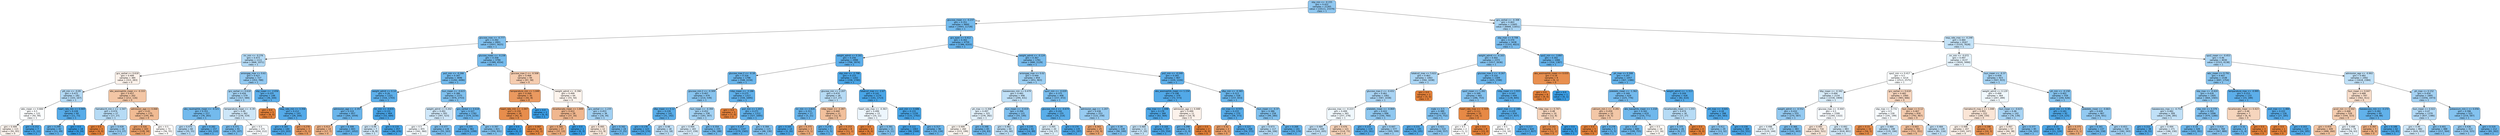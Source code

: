 digraph Tree {
node [shape=box, style="filled, rounded", color="black", fontname="helvetica"] ;
edge [fontname="helvetica"] ;
0 [label="sbp_min <= -0.155\ngini = 0.422\nsamples = 21265\nvalue = [10111, 23379]\nclass = 1", fillcolor="#8fc7f0"] ;
1 [label="glucose_mean <= -0.237\ngini = 0.351\nsamples = 9660\nvalue = [3443, 11728]\nclass = 1", fillcolor="#73baed"] ;
0 -> 1 [labeldistance=2.5, labelangle=45, headlabel="True"] ;
2 [label="glucose_max <= -0.777\ngini = 0.392\nsamples = 4901\nvalue = [2057, 5625]\nclass = 1", fillcolor="#81c1ef"] ;
1 -> 2 ;
3 [label="inr_min <= -0.276\ngini = 0.473\nsamples = 1111\nvalue = [668, 1071]\nclass = 1", fillcolor="#b4daf5"] ;
2 -> 3 ;
4 [label="gcs_verbal <= 0.618\ngini = 0.499\nsamples = 384\nvalue = [315, 283]\nclass = 0", fillcolor="#fcf2eb"] ;
3 -> 4 ;
5 [label="ptt_min <= -0.09\ngini = 0.472\nsamples = 182\nvalue = [103, 167]\nclass = 1", fillcolor="#b3d9f5"] ;
4 -> 5 ;
6 [label="wbc_mean <= 0.666\ngini = 0.5\nsamples = 122\nvalue = [92, 94]\nclass = 1", fillcolor="#fbfdfe"] ;
5 -> 6 ;
7 [label="gini = 0.499\nsamples = 115\nvalue = [91, 83]\nclass = 0", fillcolor="#fdf4ee"] ;
6 -> 7 ;
8 [label="gini = 0.153\nsamples = 7\nvalue = [1, 11]\nclass = 1", fillcolor="#4ba6e7"] ;
6 -> 8 ;
9 [label="heart_rate_min <= 0.069\ngini = 0.228\nsamples = 60\nvalue = [11, 73]\nclass = 1", fillcolor="#57ace9"] ;
5 -> 9 ;
10 [label="gini = 0.299\nsamples = 42\nvalue = [11, 49]\nclass = 1", fillcolor="#65b3eb"] ;
9 -> 10 ;
11 [label="gini = 0.0\nsamples = 18\nvalue = [0, 24]\nclass = 1", fillcolor="#399de5"] ;
9 -> 11 ;
12 [label="abs_eosinophils_mean <= -0.333\ngini = 0.457\nsamples = 202\nvalue = [212, 116]\nclass = 0", fillcolor="#f3c6a5"] ;
4 -> 12 ;
13 [label="hematocrit_min.1 <= -1.547\ngini = 0.474\nsamples = 27\nvalue = [17, 27]\nclass = 1", fillcolor="#b6dbf5"] ;
12 -> 13 ;
14 [label="gini = 0.0\nsamples = 3\nvalue = [4, 0]\nclass = 0", fillcolor="#e58139"] ;
13 -> 14 ;
15 [label="gini = 0.439\nsamples = 24\nvalue = [13, 27]\nclass = 1", fillcolor="#98ccf2"] ;
13 -> 15 ;
16 [label="admission_age <= 0.068\ngini = 0.43\nsamples = 175\nvalue = [195, 89]\nclass = 0", fillcolor="#f1bb93"] ;
12 -> 16 ;
17 [label="gini = 0.316\nsamples = 103\nvalue = [139, 34]\nclass = 0", fillcolor="#eba069"] ;
16 -> 17 ;
18 [label="gini = 0.5\nsamples = 72\nvalue = [56, 55]\nclass = 0", fillcolor="#fffdfb"] ;
16 -> 18 ;
19 [label="aniongap_max <= 0.61\ngini = 0.427\nsamples = 727\nvalue = [353, 788]\nclass = 1", fillcolor="#92c9f1"] ;
3 -> 19 ;
20 [label="gcs_verbal <= 0.618\ngini = 0.456\nsamples = 579\nvalue = [317, 584]\nclass = 1", fillcolor="#a4d2f3"] ;
19 -> 20 ;
21 [label="abs_neutrophils_mean <= -0.521\ngini = 0.351\nsamples = 217\nvalue = [78, 265]\nclass = 1", fillcolor="#73baed"] ;
20 -> 21 ;
22 [label="gini = 0.475\nsamples = 60\nvalue = [35, 55]\nclass = 1", fillcolor="#b7dbf6"] ;
21 -> 22 ;
23 [label="gini = 0.282\nsamples = 157\nvalue = [43, 210]\nclass = 1", fillcolor="#62b1ea"] ;
21 -> 23 ;
24 [label="temperature_mean <= -0.39\ngini = 0.49\nsamples = 362\nvalue = [239, 319]\nclass = 1", fillcolor="#cde6f8"] ;
20 -> 24 ;
25 [label="gini = 0.371\nsamples = 91\nvalue = [35, 107]\nclass = 1", fillcolor="#7abdee"] ;
24 -> 25 ;
26 [label="gini = 0.5\nsamples = 271\nvalue = [204, 212]\nclass = 1", fillcolor="#f8fbfe"] ;
24 -> 26 ;
27 [label="sbp_mean <= -2.656\ngini = 0.255\nsamples = 148\nvalue = [36, 204]\nclass = 1", fillcolor="#5caeea"] ;
19 -> 27 ;
28 [label="gini = 0.0\nsamples = 5\nvalue = [8, 0]\nclass = 0", fillcolor="#e58139"] ;
27 -> 28 ;
29 [label="resp_rate_min <= 3.356\ngini = 0.212\nsamples = 143\nvalue = [28, 204]\nclass = 1", fillcolor="#54aae9"] ;
27 -> 29 ;
30 [label="gini = 0.183\nsamples = 140\nvalue = [23, 203]\nclass = 1", fillcolor="#4fa8e8"] ;
29 -> 30 ;
31 [label="gini = 0.278\nsamples = 3\nvalue = [5, 1]\nclass = 0", fillcolor="#ea9a61"] ;
29 -> 31 ;
32 [label="glucose_mean <= -0.238\ngini = 0.358\nsamples = 3790\nvalue = [1389, 4554]\nclass = 1", fillcolor="#75bbed"] ;
2 -> 32 ;
33 [label="po2_min <= -0.266\ngini = 0.347\nsamples = 3696\nvalue = [1292, 4496]\nclass = 1", fillcolor="#72b9ec"] ;
32 -> 33 ;
34 [label="weight_admit <= 0.14\ngini = 0.26\nsamples = 1321\nvalue = [316, 1743]\nclass = 1", fillcolor="#5dafea"] ;
33 -> 34 ;
35 [label="admission_age <= -2.357\ngini = 0.319\nsamples = 857\nvalue = [264, 1059]\nclass = 1", fillcolor="#6ab5eb"] ;
34 -> 35 ;
36 [label="gini = 0.413\nsamples = 14\nvalue = [17, 7]\nclass = 0", fillcolor="#f0b58b"] ;
35 -> 36 ;
37 [label="gini = 0.308\nsamples = 843\nvalue = [247, 1052]\nclass = 1", fillcolor="#67b4eb"] ;
35 -> 37 ;
38 [label="inr_min <= -0.631\ngini = 0.131\nsamples = 464\nvalue = [52, 684]\nclass = 1", fillcolor="#48a4e7"] ;
34 -> 38 ;
39 [label="gini = 0.49\nsamples = 7\nvalue = [6, 8]\nclass = 1", fillcolor="#cee6f8"] ;
38 -> 39 ;
40 [label="gini = 0.119\nsamples = 457\nvalue = [46, 676]\nclass = 1", fillcolor="#46a4e7"] ;
38 -> 40 ;
41 [label="bun_mean <= -0.615\ngini = 0.386\nsamples = 2375\nvalue = [976, 2753]\nclass = 1", fillcolor="#7fc0ee"] ;
33 -> 41 ;
42 [label="weight_admit <= 0.202\ngini = 0.491\nsamples = 593\nvalue = [397, 523]\nclass = 1", fillcolor="#cfe7f9"] ;
41 -> 42 ;
43 [label="gini = 0.5\nsamples = 455\nvalue = [342, 360]\nclass = 1", fillcolor="#f5fafe"] ;
42 -> 43 ;
44 [label="gini = 0.377\nsamples = 138\nvalue = [55, 163]\nclass = 1", fillcolor="#7cbeee"] ;
42 -> 44 ;
45 [label="gcs_verbal <= 0.618\ngini = 0.327\nsamples = 1782\nvalue = [579, 2230]\nclass = 1", fillcolor="#6cb6ec"] ;
41 -> 45 ;
46 [label="gini = 0.255\nsamples = 961\nvalue = [229, 1299]\nclass = 1", fillcolor="#5caeea"] ;
45 -> 46 ;
47 [label="gini = 0.397\nsamples = 821\nvalue = [350, 931]\nclass = 1", fillcolor="#83c2ef"] ;
45 -> 47 ;
48 [label="glucose_max.2 <= -0.508\ngini = 0.468\nsamples = 94\nvalue = [97, 58]\nclass = 0", fillcolor="#f5ccaf"] ;
32 -> 48 ;
49 [label="temperature_min <= 1.049\ngini = 0.269\nsamples = 30\nvalue = [42, 8]\nclass = 0", fillcolor="#ea995f"] ;
48 -> 49 ;
50 [label="heart_rate_min <= -1.047\ngini = 0.159\nsamples = 28\nvalue = [42, 4]\nclass = 0", fillcolor="#e78d4c"] ;
49 -> 50 ;
51 [label="gini = 0.0\nsamples = 2\nvalue = [0, 2]\nclass = 1", fillcolor="#399de5"] ;
50 -> 51 ;
52 [label="gini = 0.087\nsamples = 26\nvalue = [42, 2]\nclass = 0", fillcolor="#e68742"] ;
50 -> 52 ;
53 [label="gini = 0.0\nsamples = 2\nvalue = [0, 4]\nclass = 1", fillcolor="#399de5"] ;
49 -> 53 ;
54 [label="weight_admit <= -0.396\ngini = 0.499\nsamples = 64\nvalue = [55, 50]\nclass = 0", fillcolor="#fdf4ed"] ;
48 -> 54 ;
55 [label="bicarbonate_mean <= 1.849\ngini = 0.422\nsamples = 28\nvalue = [37, 16]\nclass = 0", fillcolor="#f0b78f"] ;
54 -> 55 ;
56 [label="gini = 0.385\nsamples = 27\nvalue = [37, 13]\nclass = 0", fillcolor="#eead7f"] ;
55 -> 56 ;
57 [label="gini = 0.0\nsamples = 1\nvalue = [0, 3]\nclass = 1", fillcolor="#399de5"] ;
55 -> 57 ;
58 [label="gcs_verbal <= -1.235\ngini = 0.453\nsamples = 36\nvalue = [18, 34]\nclass = 1", fillcolor="#a2d1f3"] ;
54 -> 58 ;
59 [label="gini = 0.495\nsamples = 12\nvalue = [11, 9]\nclass = 0", fillcolor="#fae8db"] ;
58 -> 59 ;
60 [label="gini = 0.342\nsamples = 24\nvalue = [7, 25]\nclass = 1", fillcolor="#70b8ec"] ;
58 -> 60 ;
61 [label="gcs_eyes <= 0.412\ngini = 0.302\nsamples = 4759\nvalue = [1386, 6103]\nclass = 1", fillcolor="#66b3eb"] ;
1 -> 61 ;
62 [label="weight_admit <= 0.161\ngini = 0.256\nsamples = 2998\nvalue = [706, 3974]\nclass = 1", fillcolor="#5caeea"] ;
61 -> 62 ;
63 [label="glucose_max.2 <= -0.18\ngini = 0.316\nsamples = 1796\nvalue = [548, 2234]\nclass = 1", fillcolor="#6ab5eb"] ;
62 -> 63 ;
64 [label="glucose_min.2 <= -0.309\ngini = 0.407\nsamples = 479\nvalue = [214, 539]\nclass = 1", fillcolor="#88c4ef"] ;
63 -> 64 ;
65 [label="dbp_mean <= 0.12\ngini = 0.239\nsamples = 141\nvalue = [31, 192]\nclass = 1", fillcolor="#59ade9"] ;
64 -> 65 ;
66 [label="gini = 0.178\nsamples = 123\nvalue = [19, 174]\nclass = 1", fillcolor="#4fa8e8"] ;
65 -> 66 ;
67 [label="gini = 0.48\nsamples = 18\nvalue = [12, 18]\nclass = 1", fillcolor="#bddef6"] ;
65 -> 67 ;
68 [label="bun_mean <= -0.394\ngini = 0.452\nsamples = 338\nvalue = [183, 347]\nclass = 1", fillcolor="#a1d1f3"] ;
64 -> 68 ;
69 [label="gini = 0.494\nsamples = 183\nvalue = [127, 159]\nclass = 1", fillcolor="#d7ebfa"] ;
68 -> 69 ;
70 [label="gini = 0.354\nsamples = 155\nvalue = [56, 188]\nclass = 1", fillcolor="#74baed"] ;
68 -> 70 ;
71 [label="mbp_mean <= -3.186\ngini = 0.275\nsamples = 1317\nvalue = [334, 1695]\nclass = 1", fillcolor="#60b0ea"] ;
63 -> 71 ;
72 [label="gini = 0.0\nsamples = 5\nvalue = [7, 0]\nclass = 0", fillcolor="#e58139"] ;
71 -> 72 ;
73 [label="po2_min <= 1.203\ngini = 0.271\nsamples = 1312\nvalue = [327, 1695]\nclass = 1", fillcolor="#5fb0ea"] ;
71 -> 73 ;
74 [label="gini = 0.257\nsamples = 1197\nvalue = [279, 1565]\nclass = 1", fillcolor="#5caeea"] ;
73 -> 74 ;
75 [label="gini = 0.394\nsamples = 115\nvalue = [48, 130]\nclass = 1", fillcolor="#82c1ef"] ;
73 -> 75 ;
76 [label="sbp_min <= -2.798\ngini = 0.153\nsamples = 1202\nvalue = [158, 1740]\nclass = 1", fillcolor="#4ba6e7"] ;
62 -> 76 ;
77 [label="glucose_min <= 2.207\ngini = 0.474\nsamples = 28\nvalue = [17, 27]\nclass = 1", fillcolor="#b6dbf5"] ;
76 -> 77 ;
78 [label="inr_min <= 2.826\ngini = 0.311\nsamples = 17\nvalue = [5, 21]\nclass = 1", fillcolor="#68b4eb"] ;
77 -> 78 ;
79 [label="gini = 0.165\nsamples = 14\nvalue = [2, 20]\nclass = 1", fillcolor="#4da7e8"] ;
78 -> 79 ;
80 [label="gini = 0.375\nsamples = 3\nvalue = [3, 1]\nclass = 0", fillcolor="#eeab7b"] ;
78 -> 80 ;
81 [label="mbp_mean <= -2.287\ngini = 0.444\nsamples = 11\nvalue = [12, 6]\nclass = 0", fillcolor="#f2c09c"] ;
77 -> 81 ;
82 [label="gini = 0.278\nsamples = 3\nvalue = [1, 5]\nclass = 1", fillcolor="#61b1ea"] ;
81 -> 82 ;
83 [label="gini = 0.153\nsamples = 8\nvalue = [11, 1]\nclass = 0", fillcolor="#e78c4b"] ;
81 -> 83 ;
84 [label="totalco2_max <= -2.67\ngini = 0.141\nsamples = 1174\nvalue = [141, 1713]\nclass = 1", fillcolor="#49a5e7"] ;
76 -> 84 ;
85 [label="heart_rate_max <= -0.363\ngini = 0.499\nsamples = 15\nvalue = [10, 11]\nclass = 1", fillcolor="#edf6fd"] ;
84 -> 85 ;
86 [label="gini = 0.0\nsamples = 4\nvalue = [6, 0]\nclass = 0", fillcolor="#e58139"] ;
85 -> 86 ;
87 [label="gini = 0.391\nsamples = 11\nvalue = [4, 11]\nclass = 1", fillcolor="#81c1ee"] ;
85 -> 87 ;
88 [label="po2_min <= 0.686\ngini = 0.133\nsamples = 1159\nvalue = [131, 1702]\nclass = 1", fillcolor="#48a5e7"] ;
84 -> 88 ;
89 [label="gini = 0.111\nsamples = 1063\nvalue = [98, 1568]\nclass = 1", fillcolor="#45a3e7"] ;
88 -> 89 ;
90 [label="gini = 0.317\nsamples = 96\nvalue = [33, 134]\nclass = 1", fillcolor="#6ab5eb"] ;
88 -> 90 ;
91 [label="weight_admit <= -0.124\ngini = 0.367\nsamples = 1761\nvalue = [680, 2129]\nclass = 1", fillcolor="#78bced"] ;
61 -> 91 ;
92 [label="aniongap_max <= 0.02\ngini = 0.444\nsamples = 854\nvalue = [451, 903]\nclass = 1", fillcolor="#9ccef2"] ;
91 -> 92 ;
93 [label="baseexcess_min <= 0.479\ngini = 0.482\nsamples = 446\nvalue = [294, 431]\nclass = 1", fillcolor="#c0e0f7"] ;
92 -> 93 ;
94 [label="ph_max <= 0.308\ngini = 0.497\nsamples = 325\nvalue = [239, 282]\nclass = 1", fillcolor="#e1f0fb"] ;
93 -> 94 ;
95 [label="gini = 0.499\nsamples = 260\nvalue = [215, 199]\nclass = 0", fillcolor="#fdf6f0"] ;
94 -> 95 ;
96 [label="gini = 0.348\nsamples = 65\nvalue = [24, 83]\nclass = 1", fillcolor="#72b9ed"] ;
94 -> 96 ;
97 [label="bun_mean <= -0.419\ngini = 0.394\nsamples = 121\nvalue = [55, 149]\nclass = 1", fillcolor="#82c1ef"] ;
93 -> 97 ;
98 [label="gini = 0.482\nsamples = 60\nvalue = [41, 60]\nclass = 1", fillcolor="#c0e0f7"] ;
97 -> 98 ;
99 [label="gini = 0.235\nsamples = 61\nvalue = [14, 89]\nclass = 1", fillcolor="#58ace9"] ;
97 -> 99 ;
100 [label="spo2_min <= -0.029\ngini = 0.375\nsamples = 408\nvalue = [157, 472]\nclass = 1", fillcolor="#7bbeee"] ;
92 -> 100 ;
101 [label="glucose_min.2 <= -0.674\ngini = 0.242\nsamples = 155\nvalue = [35, 214]\nclass = 1", fillcolor="#59ade9"] ;
100 -> 101 ;
102 [label="gini = 0.495\nsamples = 20\nvalue = [14, 17]\nclass = 1", fillcolor="#dceefa"] ;
101 -> 102 ;
103 [label="gini = 0.174\nsamples = 135\nvalue = [21, 197]\nclass = 1", fillcolor="#4ea7e8"] ;
101 -> 103 ;
104 [label="admission_age <= -1.207\ngini = 0.436\nsamples = 253\nvalue = [122, 258]\nclass = 1", fillcolor="#97cbf1"] ;
100 -> 104 ;
105 [label="gini = 0.343\nsamples = 25\nvalue = [32, 9]\nclass = 0", fillcolor="#eca471"] ;
104 -> 105 ;
106 [label="gini = 0.39\nsamples = 228\nvalue = [90, 249]\nclass = 1", fillcolor="#81c0ee"] ;
104 -> 106 ;
107 [label="po2_min <= -0.249\ngini = 0.265\nsamples = 907\nvalue = [229, 1226]\nclass = 1", fillcolor="#5eafea"] ;
91 -> 107 ;
108 [label="abs_eosinophils_mean <= 1.154\ngini = 0.198\nsamples = 379\nvalue = [72, 573]\nclass = 1", fillcolor="#52a9e8"] ;
107 -> 108 ;
109 [label="sbp_max <= -1.698\ngini = 0.178\nsamples = 368\nvalue = [62, 564]\nclass = 1", fillcolor="#4fa8e8"] ;
108 -> 109 ;
110 [label="gini = 0.484\nsamples = 11\nvalue = [7, 10]\nclass = 1", fillcolor="#c4e2f7"] ;
109 -> 110 ;
111 [label="gini = 0.164\nsamples = 357\nvalue = [55, 554]\nclass = 1", fillcolor="#4da7e8"] ;
109 -> 111 ;
112 [label="admission_age <= 0.448\ngini = 0.499\nsamples = 11\nvalue = [10, 9]\nclass = 0", fillcolor="#fcf2eb"] ;
108 -> 112 ;
113 [label="gini = 0.298\nsamples = 9\nvalue = [2, 9]\nclass = 1", fillcolor="#65b3eb"] ;
112 -> 113 ;
114 [label="gini = 0.0\nsamples = 2\nvalue = [8, 0]\nclass = 0", fillcolor="#e58139"] ;
112 -> 114 ;
115 [label="dbp_min <= -0.365\ngini = 0.313\nsamples = 528\nvalue = [157, 653]\nclass = 1", fillcolor="#69b5eb"] ;
107 -> 115 ;
116 [label="inr_max <= -0.557\ngini = 0.233\nsamples = 270\nvalue = [58, 373]\nclass = 1", fillcolor="#58ace9"] ;
115 -> 116 ;
117 [label="gini = 0.32\nsamples = 2\nvalue = [4, 1]\nclass = 0", fillcolor="#eca06a"] ;
116 -> 117 ;
118 [label="gini = 0.221\nsamples = 268\nvalue = [54, 372]\nclass = 1", fillcolor="#56abe9"] ;
116 -> 118 ;
119 [label="bun_mean <= -0.37\ngini = 0.386\nsamples = 258\nvalue = [99, 280]\nclass = 1", fillcolor="#7fc0ee"] ;
115 -> 119 ;
120 [label="gini = 0.473\nsamples = 117\nvalue = [66, 106]\nclass = 1", fillcolor="#b4daf5"] ;
119 -> 120 ;
121 [label="gini = 0.268\nsamples = 141\nvalue = [33, 174]\nclass = 1", fillcolor="#5fb0ea"] ;
119 -> 121 ;
122 [label="gcs_verbal <= -0.308\ngini = 0.463\nsamples = 11605\nvalue = [6668, 11651]\nclass = 1", fillcolor="#aad5f4"] ;
0 -> 122 [labeldistance=2.5, labelangle=-45, headlabel="False"] ;
123 [label="sbp_max <= 0.708\ngini = 0.374\nsamples = 3438\nvalue = [1333, 4023]\nclass = 1", fillcolor="#7bbdee"] ;
122 -> 123 ;
124 [label="weight_admit <= -0.163\ngini = 0.402\nsamples = 2372\nvalue = [1017, 2636]\nclass = 1", fillcolor="#85c3ef"] ;
123 -> 124 ;
125 [label="totalco2_max <= 5.622\ngini = 0.463\nsamples = 1063\nvalue = [592, 1038]\nclass = 1", fillcolor="#aad5f4"] ;
124 -> 125 ;
126 [label="glucose_max.2 <= -0.431\ngini = 0.461\nsamples = 1061\nvalue = [587, 1038]\nclass = 1", fillcolor="#a9d4f4"] ;
125 -> 126 ;
127 [label="glucose_max <= -0.223\ngini = 0.499\nsamples = 365\nvalue = [257, 278]\nclass = 1", fillcolor="#f0f8fd"] ;
126 -> 127 ;
128 [label="gini = 0.484\nsamples = 244\nvalue = [143, 205]\nclass = 1", fillcolor="#c3e1f7"] ;
127 -> 128 ;
129 [label="gini = 0.476\nsamples = 121\nvalue = [114, 73]\nclass = 0", fillcolor="#f6d2b8"] ;
127 -> 129 ;
130 [label="platelets_mean <= -0.869\ngini = 0.422\nsamples = 696\nvalue = [330, 760]\nclass = 1", fillcolor="#8fc8f0"] ;
126 -> 130 ;
131 [label="gini = 0.233\nsamples = 119\nvalue = [25, 161]\nclass = 1", fillcolor="#58ace9"] ;
130 -> 131 ;
132 [label="gini = 0.447\nsamples = 577\nvalue = [305, 599]\nclass = 1", fillcolor="#9ecff2"] ;
130 -> 132 ;
133 [label="gini = 0.0\nsamples = 2\nvalue = [5, 0]\nclass = 0", fillcolor="#e58139"] ;
125 -> 133 ;
134 [label="glucose_max.2 <= -0.267\ngini = 0.332\nsamples = 1309\nvalue = [425, 1598]\nclass = 1", fillcolor="#6eb7ec"] ;
124 -> 134 ;
135 [label="spo2_mean <= 1.261\ngini = 0.399\nsamples = 665\nvalue = [286, 753]\nclass = 1", fillcolor="#84c2ef"] ;
134 -> 135 ;
136 [label="male <= 0.5\ngini = 0.389\nsamples = 655\nvalue = [270, 752]\nclass = 1", fillcolor="#80c0ee"] ;
135 -> 136 ;
137 [label="gini = 0.231\nsamples = 145\nvalue = [30, 195]\nclass = 1", fillcolor="#57ace9"] ;
136 -> 137 ;
138 [label="gini = 0.421\nsamples = 510\nvalue = [240, 557]\nclass = 1", fillcolor="#8ec7f0"] ;
136 -> 138 ;
139 [label="heart_rate_max <= -1.319\ngini = 0.111\nsamples = 10\nvalue = [16, 1]\nclass = 0", fillcolor="#e78945"] ;
135 -> 139 ;
140 [label="gini = 0.5\nsamples = 2\nvalue = [1, 1]\nclass = 0", fillcolor="#ffffff"] ;
139 -> 140 ;
141 [label="gini = 0.0\nsamples = 8\nvalue = [15, 0]\nclass = 0", fillcolor="#e58139"] ;
139 -> 141 ;
142 [label="mbp_mean <= 1.933\ngini = 0.243\nsamples = 644\nvalue = [139, 845]\nclass = 1", fillcolor="#5aade9"] ;
134 -> 142 ;
143 [label="spo2_max <= -2.188\ngini = 0.229\nsamples = 634\nvalue = [127, 837]\nclass = 1", fillcolor="#57ace9"] ;
142 -> 143 ;
144 [label="gini = 0.5\nsamples = 14\nvalue = [10, 10]\nclass = 0", fillcolor="#ffffff"] ;
143 -> 144 ;
145 [label="gini = 0.217\nsamples = 620\nvalue = [117, 827]\nclass = 1", fillcolor="#55abe9"] ;
143 -> 145 ;
146 [label="mbp_max <= 0.747\ngini = 0.48\nsamples = 10\nvalue = [12, 8]\nclass = 0", fillcolor="#f6d5bd"] ;
142 -> 146 ;
147 [label="gini = 0.142\nsamples = 6\nvalue = [12, 1]\nclass = 0", fillcolor="#e78c49"] ;
146 -> 147 ;
148 [label="gini = 0.0\nsamples = 4\nvalue = [0, 7]\nclass = 1", fillcolor="#399de5"] ;
146 -> 148 ;
149 [label="spo2_min <= -3.897\ngini = 0.302\nsamples = 1066\nvalue = [316, 1387]\nclass = 1", fillcolor="#66b3eb"] ;
123 -> 149 ;
150 [label="abs_eosinophils_mean <= 0.035\ngini = 0.18\nsamples = 9\nvalue = [9, 1]\nclass = 0", fillcolor="#e88f4f"] ;
149 -> 150 ;
151 [label="gini = 0.0\nsamples = 8\nvalue = [9, 0]\nclass = 0", fillcolor="#e58139"] ;
150 -> 151 ;
152 [label="gini = 0.0\nsamples = 1\nvalue = [0, 1]\nclass = 1", fillcolor="#399de5"] ;
150 -> 152 ;
153 [label="ph_max <= 0.308\ngini = 0.297\nsamples = 1057\nvalue = [307, 1386]\nclass = 1", fillcolor="#65b3eb"] ;
149 -> 153 ;
154 [label="platelets_mean <= -1.362\ngini = 0.349\nsamples = 629\nvalue = [225, 776]\nclass = 1", fillcolor="#72b9ed"] ;
153 -> 154 ;
155 [label="calcium_min.1 <= -0.281\ngini = 0.459\nsamples = 10\nvalue = [9, 5]\nclass = 0", fillcolor="#f3c7a7"] ;
154 -> 155 ;
156 [label="gini = 0.0\nsamples = 5\nvalue = [8, 0]\nclass = 0", fillcolor="#e58139"] ;
155 -> 156 ;
157 [label="gini = 0.278\nsamples = 5\nvalue = [1, 5]\nclass = 1", fillcolor="#61b1ea"] ;
155 -> 157 ;
158 [label="abs_basophils_mean <= 1.218\ngini = 0.342\nsamples = 619\nvalue = [216, 771]\nclass = 1", fillcolor="#70b8ec"] ;
154 -> 158 ;
159 [label="gini = 0.33\nsamples = 600\nvalue = [199, 755]\nclass = 1", fillcolor="#6db7ec"] ;
158 -> 159 ;
160 [label="gini = 0.5\nsamples = 19\nvalue = [17, 16]\nclass = 0", fillcolor="#fdf8f3"] ;
158 -> 160 ;
161 [label="weight_admit <= -1.313\ngini = 0.209\nsamples = 428\nvalue = [82, 610]\nclass = 1", fillcolor="#54aae8"] ;
153 -> 161 ;
162 [label="bicarbonate_mean <= 1.255\ngini = 0.474\nsamples = 30\nvalue = [17, 27]\nclass = 1", fillcolor="#b6dbf5"] ;
161 -> 162 ;
163 [label="gini = 0.375\nsamples = 26\nvalue = [9, 27]\nclass = 1", fillcolor="#7bbeee"] ;
162 -> 163 ;
164 [label="gini = 0.0\nsamples = 4\nvalue = [8, 0]\nclass = 0", fillcolor="#e58139"] ;
162 -> 164 ;
165 [label="ptt_max <= -0.641\ngini = 0.18\nsamples = 398\nvalue = [65, 583]\nclass = 1", fillcolor="#4fa8e8"] ;
161 -> 165 ;
166 [label="gini = 0.411\nsamples = 29\nvalue = [13, 32]\nclass = 1", fillcolor="#89c5f0"] ;
165 -> 166 ;
167 [label="gini = 0.158\nsamples = 369\nvalue = [52, 551]\nclass = 1", fillcolor="#4ca6e7"] ;
165 -> 167 ;
168 [label="resp_rate_max <= -0.248\ngini = 0.484\nsamples = 8167\nvalue = [5335, 7628]\nclass = 1", fillcolor="#c3e2f7"] ;
122 -> 168 ;
169 [label="inr_min <= -0.072\ngini = 0.497\nsamples = 4137\nvalue = [3020, 3490]\nclass = 1", fillcolor="#e4f2fb"] ;
168 -> 169 ;
170 [label="spo2_min <= 0.417\ngini = 0.5\nsamples = 3214\nvalue = [2513, 2575]\nclass = 1", fillcolor="#fafdfe"] ;
169 -> 170 ;
171 [label="dbp_mean <= -0.342\ngini = 0.494\nsamples = 2154\nvalue = [1530, 1909]\nclass = 1", fillcolor="#d8ecfa"] ;
170 -> 171 ;
172 [label="weight_admit <= -0.552\ngini = 0.432\nsamples = 555\nvalue = [270, 587]\nclass = 1", fillcolor="#94caf1"] ;
171 -> 172 ;
173 [label="gini = 0.498\nsamples = 172\nvalue = [129, 144]\nclass = 1", fillcolor="#eaf5fc"] ;
172 -> 173 ;
174 [label="gini = 0.366\nsamples = 383\nvalue = [141, 443]\nclass = 1", fillcolor="#78bced"] ;
172 -> 174 ;
175 [label="glucose_max <= -0.444\ngini = 0.5\nsamples = 1599\nvalue = [1260, 1322]\nclass = 1", fillcolor="#f6fafe"] ;
171 -> 175 ;
176 [label="gini = 0.495\nsamples = 716\nvalue = [642, 521]\nclass = 0", fillcolor="#fae7da"] ;
175 -> 176 ;
177 [label="gini = 0.492\nsamples = 883\nvalue = [618, 801]\nclass = 1", fillcolor="#d2e9f9"] ;
175 -> 177 ;
178 [label="gcs_verbal <= 0.618\ngini = 0.482\nsamples = 1060\nvalue = [983, 666]\nclass = 0", fillcolor="#f7d6bf"] ;
170 -> 178 ;
179 [label="sbp_max <= -0.731\ngini = 0.5\nsamples = 230\nvalue = [191, 199]\nclass = 1", fillcolor="#f7fbfe"] ;
178 -> 179 ;
180 [label="gini = 0.15\nsamples = 32\nvalue = [56, 5]\nclass = 0", fillcolor="#e78c4b"] ;
179 -> 180 ;
181 [label="gini = 0.484\nsamples = 198\nvalue = [135, 194]\nclass = 1", fillcolor="#c3e1f7"] ;
179 -> 181 ;
182 [label="bun_mean <= 0.12\ngini = 0.467\nsamples = 830\nvalue = [792, 467]\nclass = 0", fillcolor="#f4cbae"] ;
178 -> 182 ;
183 [label="gini = 0.443\nsamples = 701\nvalue = [711, 351]\nclass = 0", fillcolor="#f2bf9b"] ;
182 -> 183 ;
184 [label="gini = 0.484\nsamples = 129\nvalue = [81, 116]\nclass = 1", fillcolor="#c3e1f7"] ;
182 -> 184 ;
185 [label="bun_mean <= -0.37\ngini = 0.459\nsamples = 923\nvalue = [507, 915]\nclass = 1", fillcolor="#a7d3f3"] ;
169 -> 185 ;
186 [label="weight_admit <= 0.129\ngini = 0.499\nsamples = 364\nvalue = [267, 289]\nclass = 1", fillcolor="#f0f8fd"] ;
185 -> 186 ;
187 [label="hematocrit_max.1 <= 1.048\ngini = 0.493\nsamples = 222\nvalue = [189, 150]\nclass = 0", fillcolor="#fae5d6"] ;
186 -> 187 ;
188 [label="gini = 0.498\nsamples = 207\nvalue = [165, 147]\nclass = 0", fillcolor="#fcf1e9"] ;
187 -> 188 ;
189 [label="gini = 0.198\nsamples = 15\nvalue = [24, 3]\nclass = 0", fillcolor="#e89152"] ;
187 -> 189 ;
190 [label="bun_mean <= -0.615\ngini = 0.46\nsamples = 142\nvalue = [78, 139]\nclass = 1", fillcolor="#a8d4f4"] ;
186 -> 190 ;
191 [label="gini = 0.497\nsamples = 57\nvalue = [44, 38]\nclass = 0", fillcolor="#fbeee4"] ;
190 -> 191 ;
192 [label="gini = 0.377\nsamples = 85\nvalue = [34, 101]\nclass = 1", fillcolor="#7cbeee"] ;
190 -> 192 ;
193 [label="ph_min <= -0.158\ngini = 0.401\nsamples = 559\nvalue = [240, 626]\nclass = 1", fillcolor="#85c3ef"] ;
185 -> 193 ;
194 [label="pco2_min <= 4.38\ngini = 0.181\nsamples = 92\nvalue = [14, 125]\nclass = 1", fillcolor="#4fa8e8"] ;
193 -> 194 ;
195 [label="gini = 0.15\nsamples = 90\nvalue = [11, 124]\nclass = 1", fillcolor="#4ba6e7"] ;
194 -> 195 ;
196 [label="gini = 0.375\nsamples = 2\nvalue = [3, 1]\nclass = 0", fillcolor="#eeab7b"] ;
194 -> 196 ;
197 [label="platelets_mean <= -0.663\ngini = 0.428\nsamples = 467\nvalue = [226, 501]\nclass = 1", fillcolor="#92c9f1"] ;
193 -> 197 ;
198 [label="gini = 0.341\nsamples = 137\nvalue = [44, 158]\nclass = 1", fillcolor="#70b8ec"] ;
197 -> 198 ;
199 [label="gini = 0.453\nsamples = 330\nvalue = [182, 343]\nclass = 1", fillcolor="#a2d1f3"] ;
197 -> 199 ;
200 [label="spo2_mean <= -0.453\ngini = 0.46\nsamples = 4030\nvalue = [2315, 4138]\nclass = 1", fillcolor="#a8d4f4"] ;
168 -> 200 ;
201 [label="wbc_mean <= 0.791\ngini = 0.407\nsamples = 1538\nvalue = [697, 1754]\nclass = 1", fillcolor="#88c4ef"] ;
200 -> 201 ;
202 [label="sbp_max <= -0.424\ngini = 0.418\nsamples = 1405\nvalue = [664, 1565]\nclass = 1", fillcolor="#8dc7f0"] ;
201 -> 202 ;
203 [label="baseexcess_max <= -0.753\ngini = 0.482\nsamples = 309\nvalue = [194, 285]\nclass = 1", fillcolor="#c0e0f7"] ;
202 -> 203 ;
204 [label="gini = 0.222\nsamples = 38\nvalue = [8, 55]\nclass = 1", fillcolor="#56abe9"] ;
203 -> 204 ;
205 [label="gini = 0.494\nsamples = 271\nvalue = [186, 230]\nclass = 1", fillcolor="#d9ecfa"] ;
203 -> 205 ;
206 [label="sbp_min <= 0.379\ngini = 0.393\nsamples = 1096\nvalue = [470, 1280]\nclass = 1", fillcolor="#82c1ef"] ;
202 -> 206 ;
207 [label="gini = 0.33\nsamples = 328\nvalue = [103, 391]\nclass = 1", fillcolor="#6db7ec"] ;
206 -> 207 ;
208 [label="gini = 0.414\nsamples = 768\nvalue = [367, 889]\nclass = 1", fillcolor="#8bc5f0"] ;
206 -> 208 ;
209 [label="temperature_max <= -0.995\ngini = 0.253\nsamples = 133\nvalue = [33, 189]\nclass = 1", fillcolor="#5caeea"] ;
201 -> 209 ;
210 [label="bicarbonate_mean <= 0.423\ngini = 0.48\nsamples = 7\nvalue = [6, 4]\nclass = 0", fillcolor="#f6d5bd"] ;
209 -> 210 ;
211 [label="gini = 0.32\nsamples = 4\nvalue = [1, 4]\nclass = 1", fillcolor="#6ab6ec"] ;
210 -> 211 ;
212 [label="gini = 0.0\nsamples = 3\nvalue = [5, 0]\nclass = 0", fillcolor="#e58139"] ;
210 -> 212 ;
213 [label="po2_max <= -1.484\ngini = 0.222\nsamples = 126\nvalue = [27, 185]\nclass = 1", fillcolor="#56abe9"] ;
209 -> 213 ;
214 [label="gini = 0.0\nsamples = 1\nvalue = [3, 0]\nclass = 0", fillcolor="#e58139"] ;
213 -> 214 ;
215 [label="gini = 0.203\nsamples = 125\nvalue = [24, 185]\nclass = 1", fillcolor="#53aae8"] ;
213 -> 215 ;
216 [label="admission_age <= -0.902\ngini = 0.482\nsamples = 2492\nvalue = [1618, 2384]\nclass = 1", fillcolor="#bfe0f7"] ;
200 -> 216 ;
217 [label="bun_mean <= 0.047\ngini = 0.488\nsamples = 597\nvalue = [562, 411]\nclass = 0", fillcolor="#f8ddca"] ;
216 -> 217 ;
218 [label="pco2_min <= 0.502\ngini = 0.468\nsamples = 528\nvalue = [544, 323]\nclass = 0", fillcolor="#f4ccaf"] ;
217 -> 218 ;
219 [label="gini = 0.454\nsamples = 449\nvalue = [488, 260]\nclass = 0", fillcolor="#f3c4a2"] ;
218 -> 219 ;
220 [label="gini = 0.498\nsamples = 79\nvalue = [56, 63]\nclass = 1", fillcolor="#e9f4fc"] ;
218 -> 220 ;
221 [label="baseexcess_min <= -3.172\ngini = 0.282\nsamples = 69\nvalue = [18, 88]\nclass = 1", fillcolor="#61b1ea"] ;
217 -> 221 ;
222 [label="gini = 0.397\nsamples = 7\nvalue = [8, 3]\nclass = 0", fillcolor="#efb083"] ;
221 -> 222 ;
223 [label="gini = 0.188\nsamples = 62\nvalue = [10, 85]\nclass = 1", fillcolor="#50a9e8"] ;
221 -> 223 ;
224 [label="ph_max <= 0.152\ngini = 0.454\nsamples = 1895\nvalue = [1056, 1973]\nclass = 1", fillcolor="#a3d1f3"] ;
216 -> 224 ;
225 [label="bun_mean <= 0.022\ngini = 0.47\nsamples = 1370\nvalue = [837, 1386]\nclass = 1", fillcolor="#b1d8f5"] ;
224 -> 225 ;
226 [label="gini = 0.49\nsamples = 882\nvalue = [620, 822]\nclass = 1", fillcolor="#cee7f9"] ;
225 -> 226 ;
227 [label="gini = 0.401\nsamples = 488\nvalue = [217, 564]\nclass = 1", fillcolor="#85c3ef"] ;
225 -> 227 ;
228 [label="potassium_min.1 <= 0.056\ngini = 0.396\nsamples = 525\nvalue = [219, 587]\nclass = 1", fillcolor="#83c2ef"] ;
224 -> 228 ;
229 [label="gini = 0.436\nsamples = 313\nvalue = [154, 325]\nclass = 1", fillcolor="#97cbf1"] ;
228 -> 229 ;
230 [label="gini = 0.319\nsamples = 212\nvalue = [65, 262]\nclass = 1", fillcolor="#6ab5eb"] ;
228 -> 230 ;
}